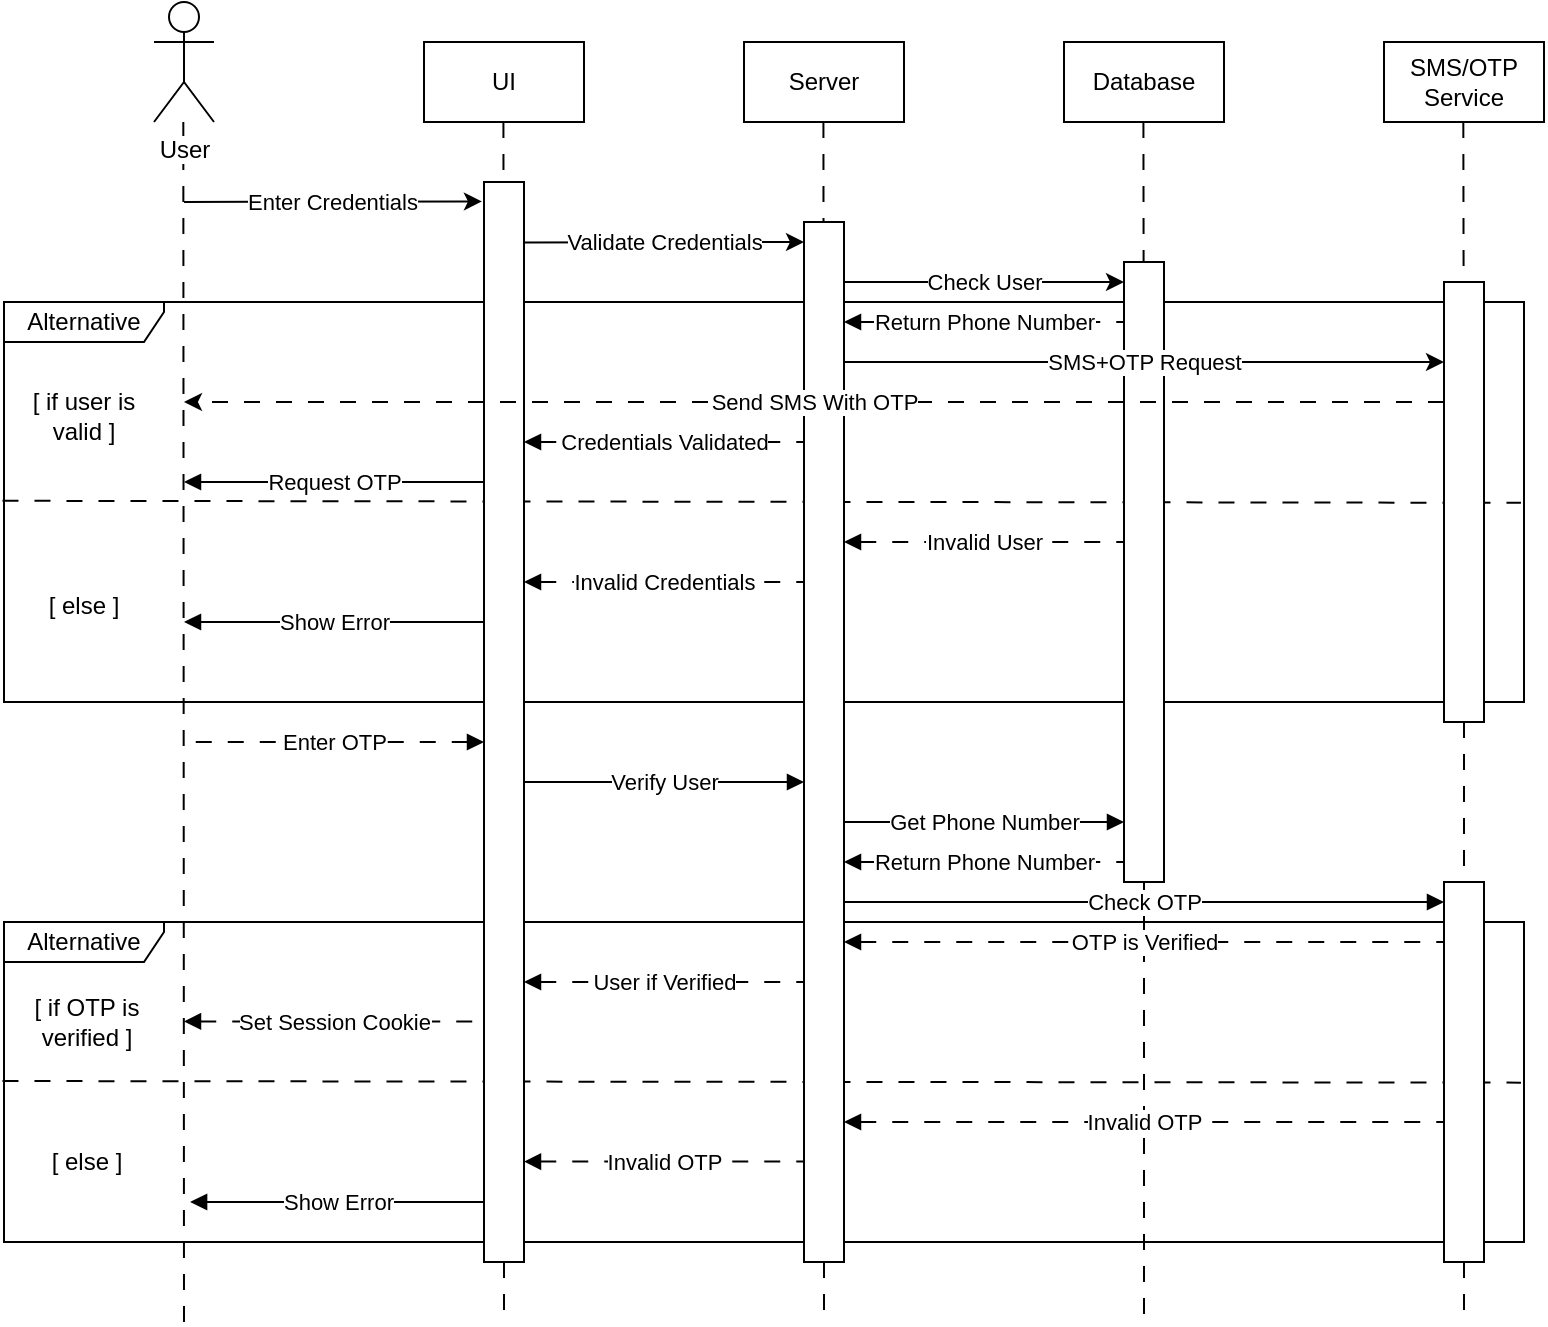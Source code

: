 <mxfile version="26.0.12">
  <diagram name="Page-1" id="2YBvvXClWsGukQMizWep">
    <mxGraphModel dx="1595" dy="848" grid="1" gridSize="10" guides="1" tooltips="1" connect="1" arrows="1" fold="1" page="1" pageScale="1" pageWidth="850" pageHeight="1100" math="0" shadow="0">
      <root>
        <mxCell id="0" />
        <mxCell id="1" parent="0" />
        <mxCell id="F4sd7CnOWZ5qCEoItEzf-10" value="UI" style="rounded=0;whiteSpace=wrap;html=1;" parent="1" vertex="1">
          <mxGeometry x="320" y="40" width="80" height="40" as="geometry" />
        </mxCell>
        <mxCell id="F4sd7CnOWZ5qCEoItEzf-11" value="Server" style="rounded=0;whiteSpace=wrap;html=1;" parent="1" vertex="1">
          <mxGeometry x="480" y="40" width="80" height="40" as="geometry" />
        </mxCell>
        <mxCell id="F4sd7CnOWZ5qCEoItEzf-14" value="" style="endArrow=none;dashed=1;html=1;rounded=0;exitX=0.5;exitY=1;exitDx=0;exitDy=0;dashPattern=8 8;" parent="1" source="F4sd7CnOWZ5qCEoItEzf-101" edge="1">
          <mxGeometry width="50" height="50" relative="1" as="geometry">
            <mxPoint x="359.71" y="80" as="sourcePoint" />
            <mxPoint x="360" y="680" as="targetPoint" />
          </mxGeometry>
        </mxCell>
        <mxCell id="F4sd7CnOWZ5qCEoItEzf-15" value="" style="endArrow=none;dashed=1;html=1;rounded=0;exitX=0.5;exitY=1;exitDx=0;exitDy=0;dashPattern=8 8;" parent="1" source="F4sd7CnOWZ5qCEoItEzf-103" edge="1">
          <mxGeometry width="50" height="50" relative="1" as="geometry">
            <mxPoint x="519.71" y="80" as="sourcePoint" />
            <mxPoint x="520" y="680" as="targetPoint" />
          </mxGeometry>
        </mxCell>
        <mxCell id="F4sd7CnOWZ5qCEoItEzf-16" value="" style="endArrow=none;dashed=1;html=1;rounded=0;exitX=0.5;exitY=1;exitDx=0;exitDy=0;dashPattern=8 8;" parent="1" edge="1">
          <mxGeometry width="50" height="50" relative="1" as="geometry">
            <mxPoint x="199.66" y="80" as="sourcePoint" />
            <mxPoint x="200" y="680" as="targetPoint" />
          </mxGeometry>
        </mxCell>
        <mxCell id="F4sd7CnOWZ5qCEoItEzf-7" value="&lt;span style=&quot;background-color: light-dark(#ffffff, var(--ge-dark-color, #121212));&quot;&gt;User&lt;/span&gt;" style="shape=umlActor;verticalLabelPosition=bottom;verticalAlign=top;html=1;outlineConnect=0;" parent="1" vertex="1">
          <mxGeometry x="185" y="20" width="30" height="60" as="geometry" />
        </mxCell>
        <mxCell id="F4sd7CnOWZ5qCEoItEzf-27" value="Enter Credentials" style="endArrow=classic;html=1;rounded=0;entryX=-0.052;entryY=0.018;entryDx=0;entryDy=0;entryPerimeter=0;" parent="1" target="F4sd7CnOWZ5qCEoItEzf-101" edge="1">
          <mxGeometry width="50" height="50" relative="1" as="geometry">
            <mxPoint x="200" y="120" as="sourcePoint" />
            <mxPoint x="360" y="120" as="targetPoint" />
          </mxGeometry>
        </mxCell>
        <mxCell id="F4sd7CnOWZ5qCEoItEzf-28" value="Validate Credentials" style="endArrow=classic;html=1;rounded=0;exitX=1;exitY=0.056;exitDx=0;exitDy=0;exitPerimeter=0;" parent="1" source="F4sd7CnOWZ5qCEoItEzf-101" edge="1">
          <mxGeometry width="50" height="50" relative="1" as="geometry">
            <mxPoint x="380" y="140" as="sourcePoint" />
            <mxPoint x="510" y="140" as="targetPoint" />
          </mxGeometry>
        </mxCell>
        <mxCell id="F4sd7CnOWZ5qCEoItEzf-34" value="Database" style="rounded=0;whiteSpace=wrap;html=1;" parent="1" vertex="1">
          <mxGeometry x="640" y="40" width="80" height="40" as="geometry" />
        </mxCell>
        <mxCell id="F4sd7CnOWZ5qCEoItEzf-35" value="" style="endArrow=none;dashed=1;html=1;rounded=0;exitX=0.5;exitY=1;exitDx=0;exitDy=0;dashPattern=8 8;" parent="1" source="F4sd7CnOWZ5qCEoItEzf-105" edge="1">
          <mxGeometry width="50" height="50" relative="1" as="geometry">
            <mxPoint x="679.71" y="80" as="sourcePoint" />
            <mxPoint x="680" y="680" as="targetPoint" />
          </mxGeometry>
        </mxCell>
        <mxCell id="F4sd7CnOWZ5qCEoItEzf-36" value="Check User" style="endArrow=classic;html=1;rounded=0;" parent="1" edge="1">
          <mxGeometry width="50" height="50" relative="1" as="geometry">
            <mxPoint x="530" y="160" as="sourcePoint" />
            <mxPoint x="670" y="160" as="targetPoint" />
          </mxGeometry>
        </mxCell>
        <mxCell id="F4sd7CnOWZ5qCEoItEzf-38" value="Return Phone Number" style="endArrow=none;html=1;rounded=0;startArrow=block;startFill=1;dashed=1;dashPattern=8 8;" parent="1" edge="1">
          <mxGeometry width="50" height="50" relative="1" as="geometry">
            <mxPoint x="530" y="180" as="sourcePoint" />
            <mxPoint x="670" y="180" as="targetPoint" />
          </mxGeometry>
        </mxCell>
        <mxCell id="F4sd7CnOWZ5qCEoItEzf-47" value="Credentials Validated" style="endArrow=none;html=1;rounded=0;startArrow=block;startFill=1;dashed=1;dashPattern=8 8;" parent="1" edge="1">
          <mxGeometry width="50" height="50" relative="1" as="geometry">
            <mxPoint x="370" y="240" as="sourcePoint" />
            <mxPoint x="510" y="240" as="targetPoint" />
          </mxGeometry>
        </mxCell>
        <mxCell id="F4sd7CnOWZ5qCEoItEzf-49" value="Request OTP" style="endArrow=none;html=1;rounded=0;startArrow=block;startFill=1;" parent="1" edge="1">
          <mxGeometry width="50" height="50" relative="1" as="geometry">
            <mxPoint x="200" y="260" as="sourcePoint" />
            <mxPoint x="350" y="260" as="targetPoint" />
          </mxGeometry>
        </mxCell>
        <mxCell id="F4sd7CnOWZ5qCEoItEzf-51" value="Enter OTP" style="endArrow=none;html=1;rounded=0;startArrow=block;startFill=1;dashed=1;dashPattern=8 8;" parent="1" edge="1">
          <mxGeometry width="50" height="50" relative="1" as="geometry">
            <mxPoint x="350" y="390" as="sourcePoint" />
            <mxPoint x="200" y="390" as="targetPoint" />
            <mxPoint as="offset" />
          </mxGeometry>
        </mxCell>
        <mxCell id="F4sd7CnOWZ5qCEoItEzf-54" value="Verify User" style="endArrow=none;html=1;rounded=0;startArrow=block;startFill=1;" parent="1" edge="1">
          <mxGeometry width="50" height="50" relative="1" as="geometry">
            <mxPoint x="510" y="410" as="sourcePoint" />
            <mxPoint x="370" y="410" as="targetPoint" />
          </mxGeometry>
        </mxCell>
        <mxCell id="F4sd7CnOWZ5qCEoItEzf-55" value="Get Phone Number" style="endArrow=none;html=1;rounded=0;startArrow=block;startFill=1;" parent="1" edge="1">
          <mxGeometry width="50" height="50" relative="1" as="geometry">
            <mxPoint x="670" y="430" as="sourcePoint" />
            <mxPoint x="530" y="430" as="targetPoint" />
          </mxGeometry>
        </mxCell>
        <mxCell id="F4sd7CnOWZ5qCEoItEzf-56" value="Return Phone Number" style="endArrow=none;html=1;rounded=0;startArrow=block;startFill=1;dashed=1;dashPattern=8 8;" parent="1" edge="1">
          <mxGeometry width="50" height="50" relative="1" as="geometry">
            <mxPoint x="530" y="450" as="sourcePoint" />
            <mxPoint x="670" y="450" as="targetPoint" />
          </mxGeometry>
        </mxCell>
        <mxCell id="F4sd7CnOWZ5qCEoItEzf-77" value="" style="group" parent="1" vertex="1" connectable="0">
          <mxGeometry x="110" y="170" width="760" height="510" as="geometry" />
        </mxCell>
        <mxCell id="F4sd7CnOWZ5qCEoItEzf-78" value="Alternative" style="shape=umlFrame;whiteSpace=wrap;html=1;pointerEvents=0;width=80;height=20;" parent="F4sd7CnOWZ5qCEoItEzf-77" vertex="1">
          <mxGeometry width="760" height="200" as="geometry" />
        </mxCell>
        <mxCell id="F4sd7CnOWZ5qCEoItEzf-79" value="[ if user is valid ]" style="text;html=1;align=center;verticalAlign=middle;whiteSpace=wrap;rounded=0;" parent="F4sd7CnOWZ5qCEoItEzf-77" vertex="1">
          <mxGeometry y="19.05" width="80" height="76.19" as="geometry" />
        </mxCell>
        <mxCell id="F4sd7CnOWZ5qCEoItEzf-80" value="[ else ]" style="text;html=1;align=center;verticalAlign=middle;whiteSpace=wrap;rounded=0;" parent="F4sd7CnOWZ5qCEoItEzf-77" vertex="1">
          <mxGeometry y="104.76" width="80" height="95.24" as="geometry" />
        </mxCell>
        <mxCell id="F4sd7CnOWZ5qCEoItEzf-81" value="" style="endArrow=none;html=1;rounded=0;entryX=0.998;entryY=0.502;entryDx=0;entryDy=0;entryPerimeter=0;exitX=-0.001;exitY=0.497;exitDx=0;exitDy=0;exitPerimeter=0;dashed=1;dashPattern=8 8;" parent="F4sd7CnOWZ5qCEoItEzf-77" source="F4sd7CnOWZ5qCEoItEzf-78" target="F4sd7CnOWZ5qCEoItEzf-78" edge="1">
          <mxGeometry width="50" height="50" relative="1" as="geometry">
            <mxPoint x="372.857" y="36.364" as="sourcePoint" />
            <mxPoint x="424.643" y="-9.091" as="targetPoint" />
          </mxGeometry>
        </mxCell>
        <mxCell id="F4sd7CnOWZ5qCEoItEzf-83" value="Invalid User" style="endArrow=none;html=1;rounded=0;startArrow=block;startFill=1;dashed=1;dashPattern=8 8;" parent="F4sd7CnOWZ5qCEoItEzf-77" edge="1">
          <mxGeometry width="50" height="50" relative="1" as="geometry">
            <mxPoint x="420" y="120" as="sourcePoint" />
            <mxPoint x="560" y="120" as="targetPoint" />
          </mxGeometry>
        </mxCell>
        <mxCell id="F4sd7CnOWZ5qCEoItEzf-84" value="Invalid Credentials" style="endArrow=none;html=1;rounded=0;startArrow=block;startFill=1;dashed=1;dashPattern=8 8;" parent="F4sd7CnOWZ5qCEoItEzf-77" edge="1">
          <mxGeometry width="50" height="50" relative="1" as="geometry">
            <mxPoint x="260" y="140" as="sourcePoint" />
            <mxPoint x="400" y="140" as="targetPoint" />
          </mxGeometry>
        </mxCell>
        <mxCell id="F4sd7CnOWZ5qCEoItEzf-85" value="Show Error" style="endArrow=none;html=1;rounded=0;startArrow=block;startFill=1;" parent="F4sd7CnOWZ5qCEoItEzf-77" edge="1">
          <mxGeometry width="50" height="50" relative="1" as="geometry">
            <mxPoint x="90" y="160" as="sourcePoint" />
            <mxPoint x="240" y="160" as="targetPoint" />
          </mxGeometry>
        </mxCell>
        <mxCell id="F4sd7CnOWZ5qCEoItEzf-88" value="" style="group" parent="1" vertex="1" connectable="0">
          <mxGeometry x="110" y="440" width="760" height="210" as="geometry" />
        </mxCell>
        <mxCell id="F4sd7CnOWZ5qCEoItEzf-89" value="Alternative" style="shape=umlFrame;whiteSpace=wrap;html=1;pointerEvents=0;width=80;height=20;" parent="F4sd7CnOWZ5qCEoItEzf-88" vertex="1">
          <mxGeometry y="40" width="760" height="160" as="geometry" />
        </mxCell>
        <mxCell id="F4sd7CnOWZ5qCEoItEzf-90" value="[ if OTP is verified ]" style="text;html=1;align=center;verticalAlign=middle;whiteSpace=wrap;rounded=0;" parent="F4sd7CnOWZ5qCEoItEzf-88" vertex="1">
          <mxGeometry y="60" width="82.71" height="60" as="geometry" />
        </mxCell>
        <mxCell id="F4sd7CnOWZ5qCEoItEzf-91" value="[ else ]" style="text;html=1;align=center;verticalAlign=middle;whiteSpace=wrap;rounded=0;" parent="F4sd7CnOWZ5qCEoItEzf-88" vertex="1">
          <mxGeometry y="120" width="82.71" height="80" as="geometry" />
        </mxCell>
        <mxCell id="F4sd7CnOWZ5qCEoItEzf-92" value="" style="endArrow=none;html=1;rounded=0;entryX=0.998;entryY=0.502;entryDx=0;entryDy=0;entryPerimeter=0;exitX=-0.001;exitY=0.497;exitDx=0;exitDy=0;exitPerimeter=0;dashed=1;dashPattern=8 8;" parent="F4sd7CnOWZ5qCEoItEzf-88" source="F4sd7CnOWZ5qCEoItEzf-89" target="F4sd7CnOWZ5qCEoItEzf-89" edge="1">
          <mxGeometry width="50" height="50" relative="1" as="geometry">
            <mxPoint x="385.496" y="36.364" as="sourcePoint" />
            <mxPoint x="439.038" y="-9.091" as="targetPoint" />
          </mxGeometry>
        </mxCell>
        <mxCell id="F4sd7CnOWZ5qCEoItEzf-93" value="Invalid OTP" style="endArrow=none;html=1;rounded=0;startArrow=block;startFill=1;dashed=1;dashPattern=8 8;" parent="F4sd7CnOWZ5qCEoItEzf-88" edge="1">
          <mxGeometry width="50" height="50" relative="1" as="geometry">
            <mxPoint x="420" y="140" as="sourcePoint" />
            <mxPoint x="720" y="140" as="targetPoint" />
          </mxGeometry>
        </mxCell>
        <mxCell id="F4sd7CnOWZ5qCEoItEzf-94" value="Invalid OTP" style="endArrow=none;html=1;rounded=0;startArrow=block;startFill=1;dashed=1;dashPattern=8 8;" parent="F4sd7CnOWZ5qCEoItEzf-88" edge="1">
          <mxGeometry width="50" height="50" relative="1" as="geometry">
            <mxPoint x="260" y="159.8" as="sourcePoint" />
            <mxPoint x="400" y="159.8" as="targetPoint" />
          </mxGeometry>
        </mxCell>
        <mxCell id="F4sd7CnOWZ5qCEoItEzf-95" value="Show Error" style="endArrow=none;html=1;rounded=0;startArrow=block;startFill=1;" parent="F4sd7CnOWZ5qCEoItEzf-88" edge="1">
          <mxGeometry width="50" height="50" relative="1" as="geometry">
            <mxPoint x="93.051" y="180" as="sourcePoint" />
            <mxPoint x="240" y="180" as="targetPoint" />
          </mxGeometry>
        </mxCell>
        <mxCell id="F4sd7CnOWZ5qCEoItEzf-59" value="Set Session Cookie" style="endArrow=none;html=1;rounded=0;startArrow=block;startFill=1;dashed=1;dashPattern=8 8;" parent="F4sd7CnOWZ5qCEoItEzf-88" edge="1">
          <mxGeometry width="50" height="50" relative="1" as="geometry">
            <mxPoint x="90" y="89.71" as="sourcePoint" />
            <mxPoint x="240" y="89.71" as="targetPoint" />
          </mxGeometry>
        </mxCell>
        <mxCell id="F4sd7CnOWZ5qCEoItEzf-102" value="" style="endArrow=none;dashed=1;html=1;rounded=0;exitX=0.5;exitY=1;exitDx=0;exitDy=0;dashPattern=8 8;" parent="1" target="F4sd7CnOWZ5qCEoItEzf-101" edge="1">
          <mxGeometry width="50" height="50" relative="1" as="geometry">
            <mxPoint x="359.71" y="80" as="sourcePoint" />
            <mxPoint x="359.71" y="880" as="targetPoint" />
          </mxGeometry>
        </mxCell>
        <mxCell id="F4sd7CnOWZ5qCEoItEzf-101" value="" style="rounded=0;whiteSpace=wrap;html=1;" parent="1" vertex="1">
          <mxGeometry x="350" y="110" width="20" height="540" as="geometry" />
        </mxCell>
        <mxCell id="F4sd7CnOWZ5qCEoItEzf-104" value="" style="endArrow=none;dashed=1;html=1;rounded=0;exitX=0.5;exitY=1;exitDx=0;exitDy=0;dashPattern=8 8;" parent="1" target="F4sd7CnOWZ5qCEoItEzf-103" edge="1">
          <mxGeometry width="50" height="50" relative="1" as="geometry">
            <mxPoint x="519.71" y="80" as="sourcePoint" />
            <mxPoint x="520" y="680" as="targetPoint" />
          </mxGeometry>
        </mxCell>
        <mxCell id="F4sd7CnOWZ5qCEoItEzf-103" value="" style="rounded=0;whiteSpace=wrap;html=1;" parent="1" vertex="1">
          <mxGeometry x="510" y="130" width="20" height="520" as="geometry" />
        </mxCell>
        <mxCell id="F4sd7CnOWZ5qCEoItEzf-106" value="" style="endArrow=none;dashed=1;html=1;rounded=0;exitX=0.5;exitY=1;exitDx=0;exitDy=0;dashPattern=8 8;" parent="1" target="F4sd7CnOWZ5qCEoItEzf-105" edge="1">
          <mxGeometry width="50" height="50" relative="1" as="geometry">
            <mxPoint x="679.71" y="80" as="sourcePoint" />
            <mxPoint x="680" y="680" as="targetPoint" />
          </mxGeometry>
        </mxCell>
        <mxCell id="F4sd7CnOWZ5qCEoItEzf-105" value="" style="rounded=0;whiteSpace=wrap;html=1;" parent="1" vertex="1">
          <mxGeometry x="670" y="150" width="20" height="310" as="geometry" />
        </mxCell>
        <mxCell id="dBP3PC5nFZbCUI9GzV9c-1" value="SMS/OTP Service" style="rounded=0;whiteSpace=wrap;html=1;" vertex="1" parent="1">
          <mxGeometry x="800" y="40" width="80" height="40" as="geometry" />
        </mxCell>
        <mxCell id="dBP3PC5nFZbCUI9GzV9c-2" value="" style="endArrow=none;dashed=1;html=1;rounded=0;exitX=0.5;exitY=1;exitDx=0;exitDy=0;dashPattern=8 8;" edge="1" parent="1" source="dBP3PC5nFZbCUI9GzV9c-8">
          <mxGeometry width="50" height="50" relative="1" as="geometry">
            <mxPoint x="839.66" y="80" as="sourcePoint" />
            <mxPoint x="840" y="680" as="targetPoint" />
          </mxGeometry>
        </mxCell>
        <mxCell id="F4sd7CnOWZ5qCEoItEzf-45" value="SMS+OTP Request" style="endArrow=classic;html=1;rounded=0;" parent="1" edge="1">
          <mxGeometry width="50" height="50" relative="1" as="geometry">
            <mxPoint x="530" y="200" as="sourcePoint" />
            <mxPoint x="830" y="200" as="targetPoint" />
          </mxGeometry>
        </mxCell>
        <mxCell id="dBP3PC5nFZbCUI9GzV9c-3" value="Send SMS With OTP" style="endArrow=classic;html=1;rounded=0;dashed=1;dashPattern=8 8;" edge="1" parent="1">
          <mxGeometry width="50" height="50" relative="1" as="geometry">
            <mxPoint x="830" y="220" as="sourcePoint" />
            <mxPoint x="200" y="220" as="targetPoint" />
          </mxGeometry>
        </mxCell>
        <mxCell id="dBP3PC5nFZbCUI9GzV9c-5" value="" style="endArrow=none;dashed=1;html=1;rounded=0;exitX=0.5;exitY=1;exitDx=0;exitDy=0;dashPattern=8 8;" edge="1" parent="1" target="dBP3PC5nFZbCUI9GzV9c-4">
          <mxGeometry width="50" height="50" relative="1" as="geometry">
            <mxPoint x="839.66" y="80" as="sourcePoint" />
            <mxPoint x="840" y="680" as="targetPoint" />
          </mxGeometry>
        </mxCell>
        <mxCell id="dBP3PC5nFZbCUI9GzV9c-4" value="" style="rounded=0;whiteSpace=wrap;html=1;" vertex="1" parent="1">
          <mxGeometry x="830" y="160" width="20" height="220" as="geometry" />
        </mxCell>
        <mxCell id="F4sd7CnOWZ5qCEoItEzf-58" value="Check OTP" style="endArrow=none;html=1;rounded=0;startArrow=block;startFill=1;" parent="1" edge="1">
          <mxGeometry width="50" height="50" relative="1" as="geometry">
            <mxPoint x="830" y="470" as="sourcePoint" />
            <mxPoint x="530" y="470" as="targetPoint" />
          </mxGeometry>
        </mxCell>
        <mxCell id="dBP3PC5nFZbCUI9GzV9c-7" value="OTP is Verified" style="endArrow=none;html=1;rounded=0;startArrow=block;startFill=1;dashed=1;dashPattern=8 8;" edge="1" parent="1">
          <mxGeometry width="50" height="50" relative="1" as="geometry">
            <mxPoint x="530" y="490" as="sourcePoint" />
            <mxPoint x="830" y="490" as="targetPoint" />
          </mxGeometry>
        </mxCell>
        <mxCell id="dBP3PC5nFZbCUI9GzV9c-9" value="" style="endArrow=none;dashed=1;html=1;rounded=0;exitX=0.5;exitY=1;exitDx=0;exitDy=0;dashPattern=8 8;" edge="1" parent="1" source="dBP3PC5nFZbCUI9GzV9c-4" target="dBP3PC5nFZbCUI9GzV9c-8">
          <mxGeometry width="50" height="50" relative="1" as="geometry">
            <mxPoint x="840" y="380" as="sourcePoint" />
            <mxPoint x="840" y="680" as="targetPoint" />
          </mxGeometry>
        </mxCell>
        <mxCell id="dBP3PC5nFZbCUI9GzV9c-8" value="" style="rounded=0;whiteSpace=wrap;html=1;" vertex="1" parent="1">
          <mxGeometry x="830" y="460" width="20" height="190" as="geometry" />
        </mxCell>
        <mxCell id="dBP3PC5nFZbCUI9GzV9c-11" value="User if Verified" style="endArrow=none;html=1;rounded=0;startArrow=block;startFill=1;dashed=1;dashPattern=8 8;" edge="1" parent="1">
          <mxGeometry width="50" height="50" relative="1" as="geometry">
            <mxPoint x="370" y="510" as="sourcePoint" />
            <mxPoint x="510" y="510" as="targetPoint" />
          </mxGeometry>
        </mxCell>
      </root>
    </mxGraphModel>
  </diagram>
</mxfile>
